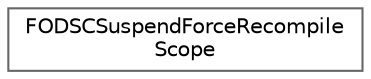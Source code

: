 digraph "Graphical Class Hierarchy"
{
 // INTERACTIVE_SVG=YES
 // LATEX_PDF_SIZE
  bgcolor="transparent";
  edge [fontname=Helvetica,fontsize=10,labelfontname=Helvetica,labelfontsize=10];
  node [fontname=Helvetica,fontsize=10,shape=box,height=0.2,width=0.4];
  rankdir="LR";
  Node0 [id="Node000000",label="FODSCSuspendForceRecompile\lScope",height=0.2,width=0.4,color="grey40", fillcolor="white", style="filled",URL="$dd/ddf/structFODSCSuspendForceRecompileScope.html",tooltip=" "];
}
